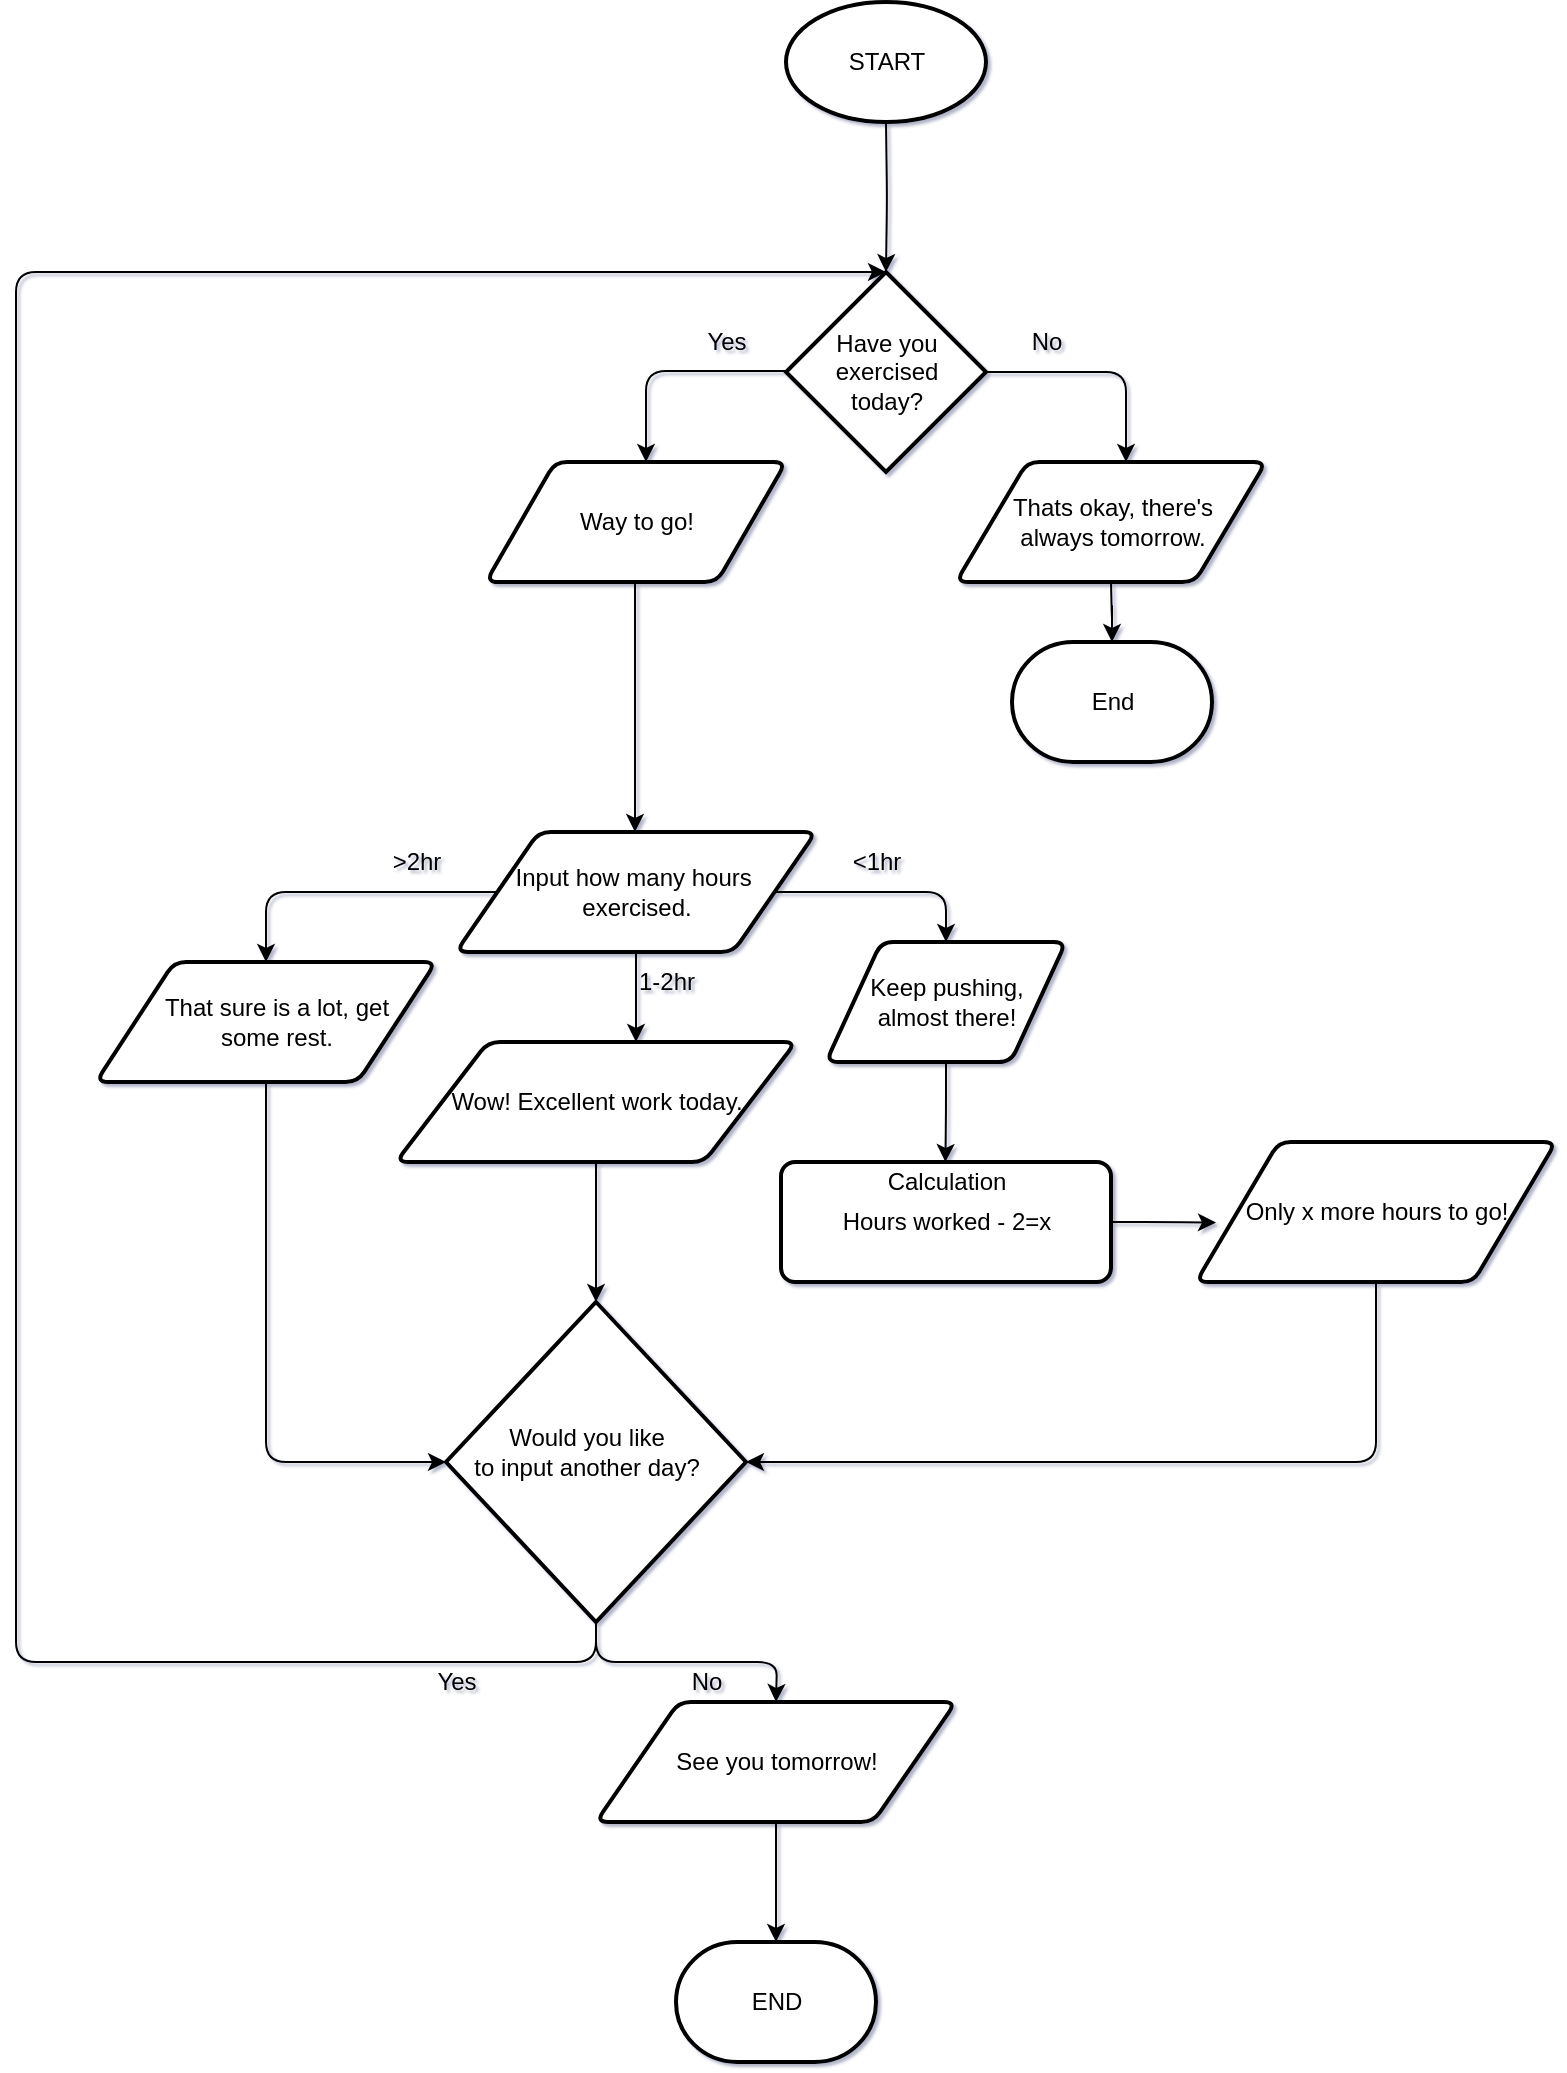 <mxfile version="15.4.0" type="device"><diagram id="YakAEsSfFD0qEOKblPuZ" name="Page-1"><mxGraphModel dx="1539" dy="4010" grid="1" gridSize="10" guides="1" tooltips="1" connect="1" arrows="1" fold="1" page="1" pageScale="1" pageWidth="850" pageHeight="1100" background="none" math="0" shadow="1"><root><mxCell id="0"/><mxCell id="1" parent="0"/><mxCell id="CFM7zkqTXLn3XVsaHqu3-12" style="edgeStyle=orthogonalEdgeStyle;orthogonalLoop=1;jettySize=auto;html=1;exitX=1;exitY=0.5;exitDx=0;exitDy=0;exitPerimeter=0;" parent="1" source="CFM7zkqTXLn3XVsaHqu3-2" edge="1"><mxGeometry relative="1" as="geometry"><mxPoint x="595" y="-3050" as="targetPoint"/><Array as="points"><mxPoint x="595" y="-3095"/></Array></mxGeometry></mxCell><mxCell id="CFM7zkqTXLn3XVsaHqu3-2" value="" style="strokeWidth=2;html=1;shape=mxgraph.flowchart.decision;whiteSpace=wrap;rounded=1;" parent="1" vertex="1"><mxGeometry x="425" y="-3145" width="100" height="100" as="geometry"/></mxCell><mxCell id="CFM7zkqTXLn3XVsaHqu3-9" value="" style="edgeStyle=orthogonalEdgeStyle;orthogonalLoop=1;jettySize=auto;html=1;" parent="1" edge="1"><mxGeometry relative="1" as="geometry"><mxPoint x="425" y="-3095.5" as="sourcePoint"/><mxPoint x="355" y="-3050" as="targetPoint"/><Array as="points"><mxPoint x="355" y="-3095"/><mxPoint x="355" y="-3050"/></Array></mxGeometry></mxCell><mxCell id="CFM7zkqTXLn3XVsaHqu3-3" value="Have you &lt;br&gt;exercised&lt;br&gt;today?" style="text;html=1;resizable=0;autosize=1;align=center;verticalAlign=middle;points=[];fillColor=none;strokeColor=none;rounded=1;" parent="1" vertex="1"><mxGeometry x="440" y="-3120" width="70" height="50" as="geometry"/></mxCell><mxCell id="CFM7zkqTXLn3XVsaHqu3-5" value="" style="strokeWidth=2;html=1;shape=mxgraph.flowchart.start_1;whiteSpace=wrap;rounded=1;" parent="1" vertex="1"><mxGeometry x="425" y="-3280" width="100" height="60" as="geometry"/></mxCell><mxCell id="CFM7zkqTXLn3XVsaHqu3-7" value="" style="edgeStyle=orthogonalEdgeStyle;orthogonalLoop=1;jettySize=auto;html=1;entryX=0.5;entryY=0;entryDx=0;entryDy=0;entryPerimeter=0;" parent="1" target="CFM7zkqTXLn3XVsaHqu3-2" edge="1"><mxGeometry relative="1" as="geometry"><mxPoint x="475" y="-3220" as="sourcePoint"/></mxGeometry></mxCell><mxCell id="CFM7zkqTXLn3XVsaHqu3-6" value="START" style="text;html=1;resizable=0;autosize=1;align=center;verticalAlign=middle;points=[];fillColor=none;strokeColor=none;rounded=1;" parent="1" vertex="1"><mxGeometry x="450" y="-3260" width="50" height="20" as="geometry"/></mxCell><mxCell id="CFM7zkqTXLn3XVsaHqu3-13" value="Yes" style="text;html=1;resizable=0;autosize=1;align=center;verticalAlign=middle;points=[];fillColor=none;strokeColor=none;rounded=1;" parent="1" vertex="1"><mxGeometry x="380" y="-3120" width="30" height="20" as="geometry"/></mxCell><mxCell id="CFM7zkqTXLn3XVsaHqu3-16" value="No" style="text;html=1;resizable=0;autosize=1;align=center;verticalAlign=middle;points=[];fillColor=none;strokeColor=none;rounded=1;" parent="1" vertex="1"><mxGeometry x="540" y="-3120" width="30" height="20" as="geometry"/></mxCell><mxCell id="CFM7zkqTXLn3XVsaHqu3-17" value="" style="shape=parallelogram;html=1;strokeWidth=2;perimeter=parallelogramPerimeter;whiteSpace=wrap;arcSize=12;size=0.23;rounded=1;" parent="1" vertex="1"><mxGeometry x="275" y="-3050" width="150" height="60" as="geometry"/></mxCell><mxCell id="CFM7zkqTXLn3XVsaHqu3-30" style="edgeStyle=orthogonalEdgeStyle;orthogonalLoop=1;jettySize=auto;html=1;entryX=0.5;entryY=0;entryDx=0;entryDy=0;" parent="1" edge="1"><mxGeometry relative="1" as="geometry"><mxPoint x="349.5" y="-2990" as="sourcePoint"/><mxPoint x="349.5" y="-2865" as="targetPoint"/></mxGeometry></mxCell><mxCell id="CFM7zkqTXLn3XVsaHqu3-18" value="Way to go!" style="text;html=1;resizable=0;autosize=1;align=center;verticalAlign=middle;points=[];fillColor=none;strokeColor=none;rounded=1;" parent="1" vertex="1"><mxGeometry x="315" y="-3030" width="70" height="20" as="geometry"/></mxCell><mxCell id="CFM7zkqTXLn3XVsaHqu3-21" style="edgeStyle=orthogonalEdgeStyle;orthogonalLoop=1;jettySize=auto;html=1;exitX=0.5;exitY=1;exitDx=0;exitDy=0;" parent="1" target="CFM7zkqTXLn3XVsaHqu3-22" edge="1"><mxGeometry relative="1" as="geometry"><mxPoint x="588" y="-2930" as="targetPoint"/><mxPoint x="587.5" y="-2990" as="sourcePoint"/></mxGeometry></mxCell><mxCell id="CFM7zkqTXLn3XVsaHqu3-19" value="" style="shape=parallelogram;html=1;strokeWidth=2;perimeter=parallelogramPerimeter;whiteSpace=wrap;arcSize=12;size=0.23;rounded=1;" parent="1" vertex="1"><mxGeometry x="510" y="-3050" width="155" height="60" as="geometry"/></mxCell><mxCell id="CFM7zkqTXLn3XVsaHqu3-20" value="Thats okay, there's&lt;br&gt;always tomorrow." style="text;html=1;resizable=0;autosize=1;align=center;verticalAlign=middle;points=[];fillColor=none;strokeColor=none;rounded=1;" parent="1" vertex="1"><mxGeometry x="527.5" y="-3035" width="120" height="30" as="geometry"/></mxCell><mxCell id="CFM7zkqTXLn3XVsaHqu3-22" value="" style="strokeWidth=2;html=1;shape=mxgraph.flowchart.terminator;whiteSpace=wrap;rounded=1;" parent="1" vertex="1"><mxGeometry x="538" y="-2960" width="100" height="60" as="geometry"/></mxCell><mxCell id="CFM7zkqTXLn3XVsaHqu3-23" value="End" style="text;html=1;resizable=0;autosize=1;align=center;verticalAlign=middle;points=[];fillColor=none;strokeColor=none;rounded=1;" parent="1" vertex="1"><mxGeometry x="567.5" y="-2940" width="40" height="20" as="geometry"/></mxCell><mxCell id="CFM7zkqTXLn3XVsaHqu3-31" style="edgeStyle=orthogonalEdgeStyle;orthogonalLoop=1;jettySize=auto;html=1;exitX=0.5;exitY=1;exitDx=0;exitDy=0;" parent="1" source="CFM7zkqTXLn3XVsaHqu3-28" edge="1"><mxGeometry relative="1" as="geometry"><mxPoint x="350" y="-2760" as="targetPoint"/></mxGeometry></mxCell><mxCell id="CFM7zkqTXLn3XVsaHqu3-33" style="edgeStyle=orthogonalEdgeStyle;orthogonalLoop=1;jettySize=auto;html=1;exitX=1;exitY=0.5;exitDx=0;exitDy=0;entryX=0.5;entryY=0;entryDx=0;entryDy=0;" parent="1" source="CFM7zkqTXLn3XVsaHqu3-28" target="CFM7zkqTXLn3XVsaHqu3-39" edge="1"><mxGeometry relative="1" as="geometry"><mxPoint x="510" y="-2835" as="targetPoint"/></mxGeometry></mxCell><mxCell id="CFM7zkqTXLn3XVsaHqu3-35" style="edgeStyle=orthogonalEdgeStyle;orthogonalLoop=1;jettySize=auto;html=1;exitX=0;exitY=0.5;exitDx=0;exitDy=0;entryX=0.5;entryY=0;entryDx=0;entryDy=0;" parent="1" source="CFM7zkqTXLn3XVsaHqu3-28" target="CFM7zkqTXLn3XVsaHqu3-37" edge="1"><mxGeometry relative="1" as="geometry"><mxPoint x="190" y="-2835" as="targetPoint"/></mxGeometry></mxCell><mxCell id="CFM7zkqTXLn3XVsaHqu3-28" value="" style="shape=parallelogram;html=1;strokeWidth=2;perimeter=parallelogramPerimeter;whiteSpace=wrap;arcSize=12;size=0.23;rounded=1;" parent="1" vertex="1"><mxGeometry x="260" y="-2865" width="180" height="60" as="geometry"/></mxCell><mxCell id="CFM7zkqTXLn3XVsaHqu3-29" value="Input how many hours&amp;nbsp;&lt;br&gt;exercised." style="text;html=1;resizable=0;autosize=1;align=center;verticalAlign=middle;points=[];fillColor=none;strokeColor=none;rounded=1;" parent="1" vertex="1"><mxGeometry x="280" y="-2850" width="140" height="30" as="geometry"/></mxCell><mxCell id="CFM7zkqTXLn3XVsaHqu3-32" value="1-2hr" style="text;html=1;resizable=0;autosize=1;align=center;verticalAlign=middle;points=[];fillColor=none;strokeColor=none;rounded=1;" parent="1" vertex="1"><mxGeometry x="345" y="-2800" width="40" height="20" as="geometry"/></mxCell><mxCell id="CFM7zkqTXLn3XVsaHqu3-34" value="&amp;lt;1hr" style="text;html=1;resizable=0;autosize=1;align=center;verticalAlign=middle;points=[];fillColor=none;strokeColor=none;rounded=1;" parent="1" vertex="1"><mxGeometry x="450" y="-2860" width="40" height="20" as="geometry"/></mxCell><mxCell id="CFM7zkqTXLn3XVsaHqu3-36" value="&amp;gt;2hr" style="text;html=1;resizable=0;autosize=1;align=center;verticalAlign=middle;points=[];fillColor=none;strokeColor=none;rounded=1;" parent="1" vertex="1"><mxGeometry x="220" y="-2860" width="40" height="20" as="geometry"/></mxCell><mxCell id="CFM7zkqTXLn3XVsaHqu3-44" style="edgeStyle=orthogonalEdgeStyle;orthogonalLoop=1;jettySize=auto;html=1;exitX=0.5;exitY=1;exitDx=0;exitDy=0;entryX=0;entryY=0.5;entryDx=0;entryDy=0;entryPerimeter=0;" parent="1" source="CFM7zkqTXLn3XVsaHqu3-37" target="CFM7zkqTXLn3XVsaHqu3-45" edge="1"><mxGeometry relative="1" as="geometry"><mxPoint x="165" y="-2550" as="targetPoint"/></mxGeometry></mxCell><mxCell id="CFM7zkqTXLn3XVsaHqu3-37" value="" style="shape=parallelogram;html=1;strokeWidth=2;perimeter=parallelogramPerimeter;whiteSpace=wrap;arcSize=12;size=0.23;rounded=1;" parent="1" vertex="1"><mxGeometry x="80" y="-2800" width="170" height="60" as="geometry"/></mxCell><mxCell id="CFM7zkqTXLn3XVsaHqu3-38" value="That sure is a lot, get&lt;br&gt;some rest." style="text;html=1;resizable=0;autosize=1;align=center;verticalAlign=middle;points=[];fillColor=none;strokeColor=none;rounded=1;" parent="1" vertex="1"><mxGeometry x="105" y="-2785" width="130" height="30" as="geometry"/></mxCell><mxCell id="CFM7zkqTXLn3XVsaHqu3-48" style="edgeStyle=orthogonalEdgeStyle;orthogonalLoop=1;jettySize=auto;html=1;exitX=0.5;exitY=1;exitDx=0;exitDy=0;" parent="1" source="CFM7zkqTXLn3XVsaHqu3-39" edge="1"><mxGeometry relative="1" as="geometry"><mxPoint x="504.706" y="-2700" as="targetPoint"/></mxGeometry></mxCell><mxCell id="CFM7zkqTXLn3XVsaHqu3-39" value="" style="shape=parallelogram;html=1;strokeWidth=2;perimeter=parallelogramPerimeter;whiteSpace=wrap;arcSize=12;size=0.23;rounded=1;" parent="1" vertex="1"><mxGeometry x="445" y="-2810" width="120" height="60" as="geometry"/></mxCell><mxCell id="CFM7zkqTXLn3XVsaHqu3-40" value="Keep pushing,&lt;br&gt;almost there!" style="text;html=1;resizable=0;autosize=1;align=center;verticalAlign=middle;points=[];fillColor=none;strokeColor=none;rounded=1;" parent="1" vertex="1"><mxGeometry x="460" y="-2795" width="90" height="30" as="geometry"/></mxCell><mxCell id="CFM7zkqTXLn3XVsaHqu3-43" style="edgeStyle=orthogonalEdgeStyle;orthogonalLoop=1;jettySize=auto;html=1;exitX=0.5;exitY=1;exitDx=0;exitDy=0;entryX=0.5;entryY=0;entryDx=0;entryDy=0;entryPerimeter=0;" parent="1" source="CFM7zkqTXLn3XVsaHqu3-41" target="CFM7zkqTXLn3XVsaHqu3-45" edge="1"><mxGeometry relative="1" as="geometry"><mxPoint x="330.588" y="-2640" as="targetPoint"/></mxGeometry></mxCell><mxCell id="CFM7zkqTXLn3XVsaHqu3-41" value="" style="shape=parallelogram;html=1;strokeWidth=2;perimeter=parallelogramPerimeter;whiteSpace=wrap;arcSize=12;size=0.23;rounded=1;" parent="1" vertex="1"><mxGeometry x="230" y="-2760" width="200" height="60" as="geometry"/></mxCell><mxCell id="CFM7zkqTXLn3XVsaHqu3-42" value="Wow! Excellent work today." style="text;html=1;resizable=0;autosize=1;align=center;verticalAlign=middle;points=[];fillColor=none;strokeColor=none;rounded=1;" parent="1" vertex="1"><mxGeometry x="250" y="-2740" width="160" height="20" as="geometry"/></mxCell><mxCell id="CFM7zkqTXLn3XVsaHqu3-57" style="edgeStyle=orthogonalEdgeStyle;orthogonalLoop=1;jettySize=auto;html=1;exitX=0.5;exitY=1;exitDx=0;exitDy=0;exitPerimeter=0;entryX=0.5;entryY=0;entryDx=0;entryDy=0;entryPerimeter=0;" parent="1" source="CFM7zkqTXLn3XVsaHqu3-45" target="CFM7zkqTXLn3XVsaHqu3-2" edge="1"><mxGeometry relative="1" as="geometry"><mxPoint x="40" y="-3253" as="targetPoint"/><Array as="points"><mxPoint x="330" y="-2450"/><mxPoint x="40" y="-2450"/><mxPoint x="40" y="-3145"/></Array></mxGeometry></mxCell><mxCell id="CFM7zkqTXLn3XVsaHqu3-61" style="edgeStyle=orthogonalEdgeStyle;orthogonalLoop=1;jettySize=auto;html=1;exitX=0.5;exitY=1;exitDx=0;exitDy=0;exitPerimeter=0;" parent="1" source="CFM7zkqTXLn3XVsaHqu3-45" edge="1"><mxGeometry relative="1" as="geometry"><mxPoint x="420" y="-2430" as="targetPoint"/></mxGeometry></mxCell><mxCell id="CFM7zkqTXLn3XVsaHqu3-45" value="" style="strokeWidth=2;html=1;shape=mxgraph.flowchart.decision;whiteSpace=wrap;rounded=1;" parent="1" vertex="1"><mxGeometry x="255" y="-2630" width="150" height="160" as="geometry"/></mxCell><mxCell id="CFM7zkqTXLn3XVsaHqu3-46" value="Would you like&lt;br&gt;to input another day?" style="text;html=1;resizable=0;autosize=1;align=center;verticalAlign=middle;points=[];fillColor=none;strokeColor=none;rounded=1;" parent="1" vertex="1"><mxGeometry x="260" y="-2570" width="130" height="30" as="geometry"/></mxCell><mxCell id="CFM7zkqTXLn3XVsaHqu3-53" style="edgeStyle=orthogonalEdgeStyle;orthogonalLoop=1;jettySize=auto;html=1;exitX=1;exitY=0.5;exitDx=0;exitDy=0;" parent="1" source="CFM7zkqTXLn3XVsaHqu3-49" edge="1"><mxGeometry relative="1" as="geometry"><mxPoint x="640" y="-2669.706" as="targetPoint"/></mxGeometry></mxCell><mxCell id="CFM7zkqTXLn3XVsaHqu3-49" value="" style="whiteSpace=wrap;html=1;absoluteArcSize=1;arcSize=14;strokeWidth=2;rounded=1;" parent="1" vertex="1"><mxGeometry x="422.5" y="-2700" width="165" height="60" as="geometry"/></mxCell><mxCell id="CFM7zkqTXLn3XVsaHqu3-50" value="Calculation" style="text;html=1;resizable=0;autosize=1;align=center;verticalAlign=middle;points=[];fillColor=none;strokeColor=none;rounded=1;" parent="1" vertex="1"><mxGeometry x="470" y="-2700" width="70" height="20" as="geometry"/></mxCell><mxCell id="CFM7zkqTXLn3XVsaHqu3-51" value="Hours worked - 2=x" style="text;html=1;resizable=0;autosize=1;align=center;verticalAlign=middle;points=[];fillColor=none;strokeColor=none;rounded=1;" parent="1" vertex="1"><mxGeometry x="445" y="-2680" width="120" height="20" as="geometry"/></mxCell><mxCell id="CFM7zkqTXLn3XVsaHqu3-56" style="edgeStyle=orthogonalEdgeStyle;orthogonalLoop=1;jettySize=auto;html=1;exitX=0.5;exitY=1;exitDx=0;exitDy=0;entryX=1;entryY=0.5;entryDx=0;entryDy=0;entryPerimeter=0;" parent="1" source="CFM7zkqTXLn3XVsaHqu3-54" target="CFM7zkqTXLn3XVsaHqu3-45" edge="1"><mxGeometry relative="1" as="geometry"><mxPoint x="720" y="-2550" as="targetPoint"/></mxGeometry></mxCell><mxCell id="CFM7zkqTXLn3XVsaHqu3-54" value="" style="shape=parallelogram;html=1;strokeWidth=2;perimeter=parallelogramPerimeter;whiteSpace=wrap;arcSize=12;size=0.23;rounded=1;" parent="1" vertex="1"><mxGeometry x="630" y="-2710" width="180" height="70" as="geometry"/></mxCell><mxCell id="CFM7zkqTXLn3XVsaHqu3-55" value="Only x more hours to go!" style="text;html=1;resizable=0;autosize=1;align=center;verticalAlign=middle;points=[];fillColor=none;strokeColor=none;rounded=1;" parent="1" vertex="1"><mxGeometry x="645" y="-2685" width="150" height="20" as="geometry"/></mxCell><mxCell id="CFM7zkqTXLn3XVsaHqu3-60" value="Yes" style="text;html=1;resizable=0;autosize=1;align=center;verticalAlign=middle;points=[];fillColor=none;strokeColor=none;rounded=1;" parent="1" vertex="1"><mxGeometry x="245" y="-2450" width="30" height="20" as="geometry"/></mxCell><mxCell id="CFM7zkqTXLn3XVsaHqu3-62" value="No" style="text;html=1;resizable=0;autosize=1;align=center;verticalAlign=middle;points=[];fillColor=none;strokeColor=none;rounded=1;" parent="1" vertex="1"><mxGeometry x="370" y="-2450" width="30" height="20" as="geometry"/></mxCell><mxCell id="CFM7zkqTXLn3XVsaHqu3-63" value="" style="strokeWidth=2;html=1;shape=mxgraph.flowchart.terminator;whiteSpace=wrap;rounded=1;" parent="1" vertex="1"><mxGeometry x="370" y="-2310" width="100" height="60" as="geometry"/></mxCell><mxCell id="CFM7zkqTXLn3XVsaHqu3-64" value="END" style="text;html=1;resizable=0;autosize=1;align=center;verticalAlign=middle;points=[];fillColor=none;strokeColor=none;rounded=1;" parent="1" vertex="1"><mxGeometry x="400" y="-2290" width="40" height="20" as="geometry"/></mxCell><mxCell id="LHVXqWsX-s8bxcJaU3iD-5" style="edgeStyle=orthogonalEdgeStyle;rounded=0;orthogonalLoop=1;jettySize=auto;html=1;exitX=0.5;exitY=1;exitDx=0;exitDy=0;entryX=0.5;entryY=0;entryDx=0;entryDy=0;entryPerimeter=0;" edge="1" parent="1" source="LHVXqWsX-s8bxcJaU3iD-3" target="CFM7zkqTXLn3XVsaHqu3-63"><mxGeometry relative="1" as="geometry"/></mxCell><mxCell id="LHVXqWsX-s8bxcJaU3iD-3" value="" style="shape=parallelogram;html=1;strokeWidth=2;perimeter=parallelogramPerimeter;whiteSpace=wrap;rounded=1;arcSize=12;size=0.23;" vertex="1" parent="1"><mxGeometry x="330" y="-2430" width="180" height="60" as="geometry"/></mxCell><mxCell id="LHVXqWsX-s8bxcJaU3iD-7" value="See you tomorrow!" style="text;html=1;resizable=0;autosize=1;align=center;verticalAlign=middle;points=[];fillColor=none;strokeColor=none;rounded=0;" vertex="1" parent="1"><mxGeometry x="360" y="-2410" width="120" height="20" as="geometry"/></mxCell></root></mxGraphModel></diagram></mxfile>